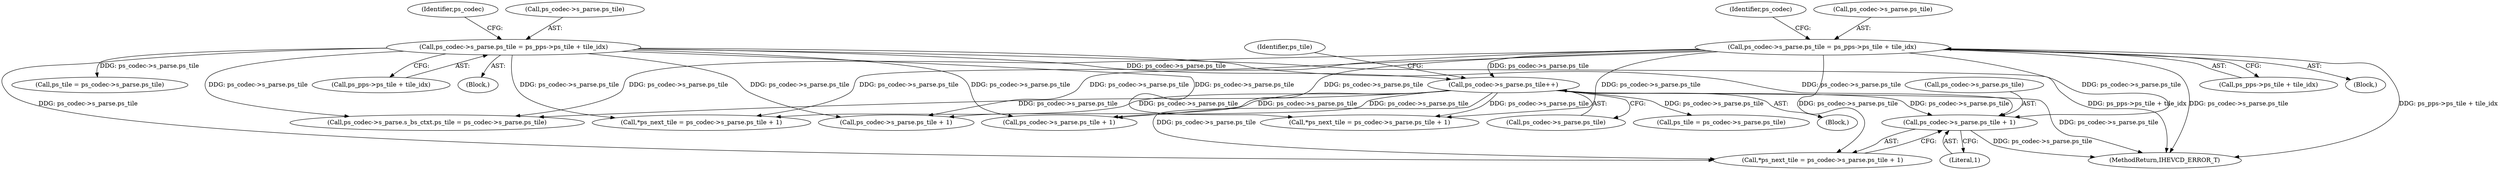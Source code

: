 digraph "0_Android_2b9fb0c2074d370a254b35e2489de2d94943578d@pointer" {
"1002694" [label="(Call,ps_codec->s_parse.ps_tile + 1)"];
"1001187" [label="(Call,ps_codec->s_parse.ps_tile = ps_pps->ps_tile + tile_idx)"];
"1004647" [label="(Call,ps_codec->s_parse.ps_tile++)"];
"1000388" [label="(Call,ps_codec->s_parse.ps_tile = ps_pps->ps_tile + tile_idx)"];
"1000402" [label="(Identifier,ps_codec)"];
"1000388" [label="(Call,ps_codec->s_parse.ps_tile = ps_pps->ps_tile + tile_idx)"];
"1002694" [label="(Call,ps_codec->s_parse.ps_tile + 1)"];
"1004252" [label="(Call,ps_codec->s_parse.s_bs_ctxt.ps_tile = ps_codec->s_parse.ps_tile)"];
"1002692" [label="(Call,*ps_next_tile = ps_codec->s_parse.ps_tile + 1)"];
"1002700" [label="(Literal,1)"];
"1000406" [label="(Call,ps_tile = ps_codec->s_parse.ps_tile)"];
"1001187" [label="(Call,ps_codec->s_parse.ps_tile = ps_pps->ps_tile + tile_idx)"];
"1001201" [label="(Identifier,ps_codec)"];
"1002855" [label="(Call,*ps_next_tile = ps_codec->s_parse.ps_tile + 1)"];
"1000389" [label="(Call,ps_codec->s_parse.ps_tile)"];
"1000394" [label="(Call,ps_pps->ps_tile + tile_idx)"];
"1004699" [label="(Call,ps_tile = ps_codec->s_parse.ps_tile)"];
"1002990" [label="(Call,ps_codec->s_parse.ps_tile + 1)"];
"1005291" [label="(MethodReturn,IHEVCD_ERROR_T)"];
"1002857" [label="(Call,ps_codec->s_parse.ps_tile + 1)"];
"1004632" [label="(Block,)"];
"1001188" [label="(Call,ps_codec->s_parse.ps_tile)"];
"1001193" [label="(Call,ps_pps->ps_tile + tile_idx)"];
"1001137" [label="(Block,)"];
"1002695" [label="(Call,ps_codec->s_parse.ps_tile)"];
"1004647" [label="(Call,ps_codec->s_parse.ps_tile++)"];
"1000189" [label="(Block,)"];
"1004658" [label="(Identifier,ps_tile)"];
"1004648" [label="(Call,ps_codec->s_parse.ps_tile)"];
"1002988" [label="(Call,*ps_next_tile = ps_codec->s_parse.ps_tile + 1)"];
"1002694" -> "1002692"  [label="AST: "];
"1002694" -> "1002700"  [label="CFG: "];
"1002695" -> "1002694"  [label="AST: "];
"1002700" -> "1002694"  [label="AST: "];
"1002692" -> "1002694"  [label="CFG: "];
"1002694" -> "1005291"  [label="DDG: ps_codec->s_parse.ps_tile"];
"1001187" -> "1002694"  [label="DDG: ps_codec->s_parse.ps_tile"];
"1004647" -> "1002694"  [label="DDG: ps_codec->s_parse.ps_tile"];
"1000388" -> "1002694"  [label="DDG: ps_codec->s_parse.ps_tile"];
"1001187" -> "1001137"  [label="AST: "];
"1001187" -> "1001193"  [label="CFG: "];
"1001188" -> "1001187"  [label="AST: "];
"1001193" -> "1001187"  [label="AST: "];
"1001201" -> "1001187"  [label="CFG: "];
"1001187" -> "1005291"  [label="DDG: ps_codec->s_parse.ps_tile"];
"1001187" -> "1005291"  [label="DDG: ps_pps->ps_tile + tile_idx"];
"1001187" -> "1002692"  [label="DDG: ps_codec->s_parse.ps_tile"];
"1001187" -> "1002855"  [label="DDG: ps_codec->s_parse.ps_tile"];
"1001187" -> "1002857"  [label="DDG: ps_codec->s_parse.ps_tile"];
"1001187" -> "1002988"  [label="DDG: ps_codec->s_parse.ps_tile"];
"1001187" -> "1002990"  [label="DDG: ps_codec->s_parse.ps_tile"];
"1001187" -> "1004252"  [label="DDG: ps_codec->s_parse.ps_tile"];
"1001187" -> "1004647"  [label="DDG: ps_codec->s_parse.ps_tile"];
"1004647" -> "1004632"  [label="AST: "];
"1004647" -> "1004648"  [label="CFG: "];
"1004648" -> "1004647"  [label="AST: "];
"1004658" -> "1004647"  [label="CFG: "];
"1004647" -> "1005291"  [label="DDG: ps_codec->s_parse.ps_tile"];
"1004647" -> "1002692"  [label="DDG: ps_codec->s_parse.ps_tile"];
"1004647" -> "1002855"  [label="DDG: ps_codec->s_parse.ps_tile"];
"1004647" -> "1002857"  [label="DDG: ps_codec->s_parse.ps_tile"];
"1004647" -> "1002988"  [label="DDG: ps_codec->s_parse.ps_tile"];
"1004647" -> "1002990"  [label="DDG: ps_codec->s_parse.ps_tile"];
"1004647" -> "1004252"  [label="DDG: ps_codec->s_parse.ps_tile"];
"1000388" -> "1004647"  [label="DDG: ps_codec->s_parse.ps_tile"];
"1004647" -> "1004699"  [label="DDG: ps_codec->s_parse.ps_tile"];
"1000388" -> "1000189"  [label="AST: "];
"1000388" -> "1000394"  [label="CFG: "];
"1000389" -> "1000388"  [label="AST: "];
"1000394" -> "1000388"  [label="AST: "];
"1000402" -> "1000388"  [label="CFG: "];
"1000388" -> "1005291"  [label="DDG: ps_pps->ps_tile + tile_idx"];
"1000388" -> "1000406"  [label="DDG: ps_codec->s_parse.ps_tile"];
"1000388" -> "1002692"  [label="DDG: ps_codec->s_parse.ps_tile"];
"1000388" -> "1002855"  [label="DDG: ps_codec->s_parse.ps_tile"];
"1000388" -> "1002857"  [label="DDG: ps_codec->s_parse.ps_tile"];
"1000388" -> "1002988"  [label="DDG: ps_codec->s_parse.ps_tile"];
"1000388" -> "1002990"  [label="DDG: ps_codec->s_parse.ps_tile"];
"1000388" -> "1004252"  [label="DDG: ps_codec->s_parse.ps_tile"];
}
